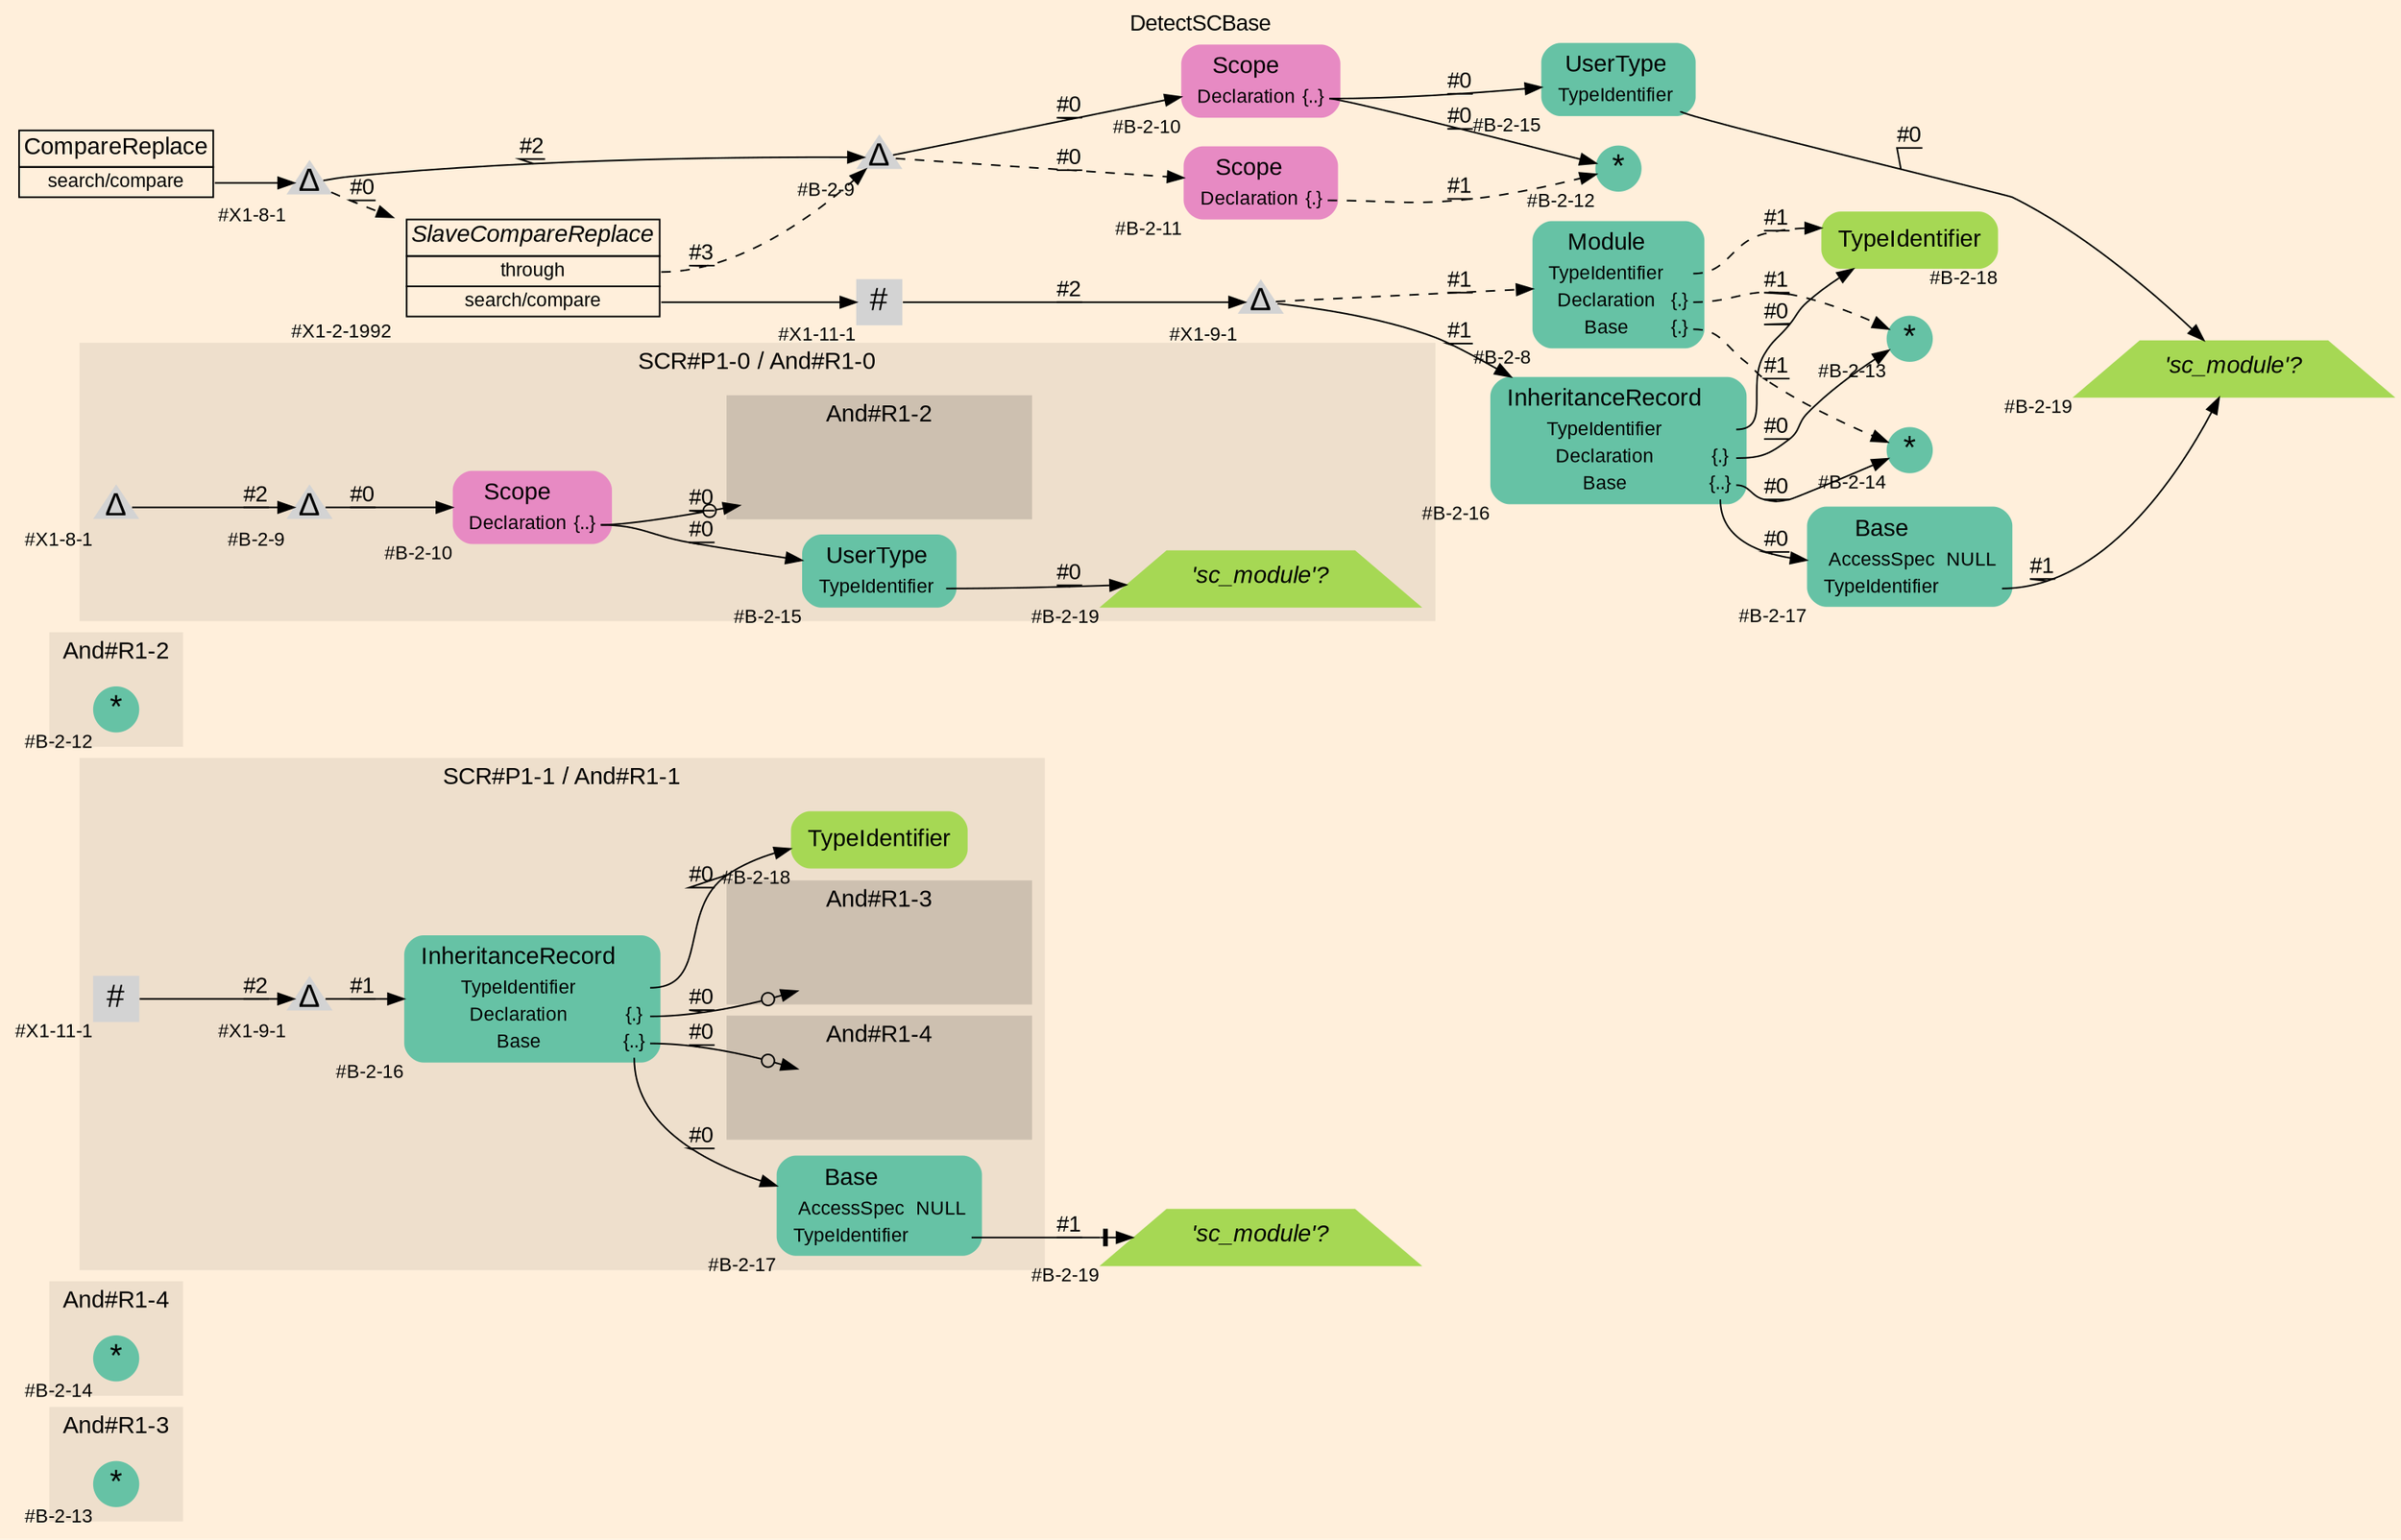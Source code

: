 digraph "DetectSCBase" {
label = "DetectSCBase"
labelloc = t
graph [
    rankdir = "LR"
    ranksep = 0.3
    bgcolor = antiquewhite1
    color = black
    fontcolor = black
    fontname = "Arial"
];
node [
    fontname = "Arial"
];
edge [
    fontname = "Arial"
];

// -------------------- figure And#R1-3 --------------------
// -------- region And#R1-3 ----------
subgraph "clusterAnd#R1-3" {
    label = "And#R1-3"
    style = "filled"
    color = antiquewhite2
    fontsize = "15"
    // -------- block And#R1-3/#B-2-13 ----------
    "And#R1-3/#B-2-13" [
        shape = "circle"
        fillcolor = "/set28/1"
        xlabel = "#B-2-13"
        fontsize = "12"
        fontcolor = black
        label = <<FONT POINT-SIZE="20" COLOR="black">*</FONT>>
        style = "filled"
        penwidth = 0.0
        fixedsize = true
        width = 0.4
        height = 0.4
    ];
    
}


// -------------------- figure And#R1-4 --------------------
// -------- region And#R1-4 ----------
subgraph "clusterAnd#R1-4" {
    label = "And#R1-4"
    style = "filled"
    color = antiquewhite2
    fontsize = "15"
    // -------- block And#R1-4/#B-2-14 ----------
    "And#R1-4/#B-2-14" [
        shape = "circle"
        fillcolor = "/set28/1"
        xlabel = "#B-2-14"
        fontsize = "12"
        fontcolor = black
        label = <<FONT POINT-SIZE="20" COLOR="black">*</FONT>>
        style = "filled"
        penwidth = 0.0
        fixedsize = true
        width = 0.4
        height = 0.4
    ];
    
}


// -------------------- figure And#R1-1 --------------------
// -------- region And#R1-1 ----------
subgraph "clusterAnd#R1-1" {
    label = "SCR#P1-1 / And#R1-1"
    style = "filled"
    color = antiquewhite2
    fontsize = "15"
    // -------- block And#R1-1/#B-2-17 ----------
    "And#R1-1/#B-2-17" [
        shape = "plaintext"
        fillcolor = "/set28/1"
        xlabel = "#B-2-17"
        fontsize = "12"
        fontcolor = black
        label = <<TABLE BORDER="0" CELLBORDER="0" CELLSPACING="0">
         <TR><TD><FONT POINT-SIZE="15" COLOR="black">Base</FONT></TD></TR>
         <TR><TD><FONT POINT-SIZE="12" COLOR="black">AccessSpec</FONT></TD><TD PORT="port0"><FONT POINT-SIZE="12" COLOR="black">NULL</FONT></TD></TR>
         <TR><TD><FONT POINT-SIZE="12" COLOR="black">TypeIdentifier</FONT></TD><TD PORT="port1"></TD></TR>
        </TABLE>>
        style = "rounded,filled"
    ];
    
    // -------- block And#R1-1/#X1-9-1 ----------
    "And#R1-1/#X1-9-1" [
        shape = "triangle"
        xlabel = "#X1-9-1"
        fontsize = "12"
        fontcolor = black
        label = <<FONT POINT-SIZE="20" COLOR="black">Δ</FONT>>
        style = "filled"
        penwidth = 0.0
        fixedsize = true
        width = 0.4
        height = 0.4
    ];
    
    // -------- block And#R1-1/#B-2-18 ----------
    "And#R1-1/#B-2-18" [
        shape = "plaintext"
        fillcolor = "/set28/5"
        xlabel = "#B-2-18"
        fontsize = "12"
        fontcolor = black
        label = <<TABLE BORDER="0" CELLBORDER="0" CELLSPACING="0">
         <TR><TD><FONT POINT-SIZE="15" COLOR="black">TypeIdentifier</FONT></TD></TR>
        </TABLE>>
        style = "rounded,filled"
    ];
    
    // -------- block And#R1-1/#B-2-16 ----------
    "And#R1-1/#B-2-16" [
        shape = "plaintext"
        fillcolor = "/set28/1"
        xlabel = "#B-2-16"
        fontsize = "12"
        fontcolor = black
        label = <<TABLE BORDER="0" CELLBORDER="0" CELLSPACING="0">
         <TR><TD><FONT POINT-SIZE="15" COLOR="black">InheritanceRecord</FONT></TD></TR>
         <TR><TD><FONT POINT-SIZE="12" COLOR="black">TypeIdentifier</FONT></TD><TD PORT="port0"></TD></TR>
         <TR><TD><FONT POINT-SIZE="12" COLOR="black">Declaration</FONT></TD><TD PORT="port1"><FONT POINT-SIZE="12" COLOR="black">{.}</FONT></TD></TR>
         <TR><TD><FONT POINT-SIZE="12" COLOR="black">Base</FONT></TD><TD PORT="port2"><FONT POINT-SIZE="12" COLOR="black">{..}</FONT></TD></TR>
        </TABLE>>
        style = "rounded,filled"
    ];
    
    // -------- block And#R1-1/#X1-11-1 ----------
    "And#R1-1/#X1-11-1" [
        shape = "square"
        xlabel = "#X1-11-1"
        fontsize = "12"
        fontcolor = black
        label = <<FONT POINT-SIZE="20" COLOR="black">#</FONT>>
        style = "filled"
        penwidth = 0.0
        fixedsize = true
        width = 0.4
        height = 0.4
    ];
    
    // -------- region And#R1-1/And#R1-3 ----------
    subgraph "clusterAnd#R1-1/And#R1-3" {
        label = "And#R1-3"
        style = "filled"
        color = antiquewhite3
        fontsize = "15"
        // -------- block And#R1-1/And#R1-3/#B-2-13 ----------
        "And#R1-1/And#R1-3/#B-2-13" [
            shape = "none"
            fillcolor = "/set28/1"
            xlabel = "#B-2-13"
            fontsize = "12"
            fontcolor = black
            style = "invisible"
        ];
        
    }
    
    // -------- region And#R1-1/And#R1-4 ----------
    subgraph "clusterAnd#R1-1/And#R1-4" {
        label = "And#R1-4"
        style = "filled"
        color = antiquewhite3
        fontsize = "15"
        // -------- block And#R1-1/And#R1-4/#B-2-14 ----------
        "And#R1-1/And#R1-4/#B-2-14" [
            shape = "none"
            fillcolor = "/set28/1"
            xlabel = "#B-2-14"
            fontsize = "12"
            fontcolor = black
            style = "invisible"
        ];
        
    }
    
}

// -------- block And#R1-1/#B-2-19 ----------
"And#R1-1/#B-2-19" [
    shape = "trapezium"
    fillcolor = "/set28/5"
    xlabel = "#B-2-19"
    fontsize = "12"
    fontcolor = black
    label = <<FONT POINT-SIZE="15" COLOR="black"><I>'sc_module'?</I></FONT>>
    style = "filled"
    penwidth = 0.0
];

"And#R1-1/#B-2-17":port1 -> "And#R1-1/#B-2-19" [
    arrowhead="normalnonetee"
    label = "#1"
    decorate = true
    color = black
    fontcolor = black
];

"And#R1-1/#X1-9-1" -> "And#R1-1/#B-2-16" [
    label = "#1"
    decorate = true
    color = black
    fontcolor = black
];

"And#R1-1/#B-2-16":port0 -> "And#R1-1/#B-2-18" [
    label = "#0"
    decorate = true
    color = black
    fontcolor = black
];

"And#R1-1/#B-2-16":port1 -> "And#R1-1/And#R1-3/#B-2-13" [
    arrowhead="normalnoneodot"
    label = "#0"
    decorate = true
    color = black
    fontcolor = black
];

"And#R1-1/#B-2-16":port2 -> "And#R1-1/And#R1-4/#B-2-14" [
    arrowhead="normalnoneodot"
    label = "#0"
    decorate = true
    color = black
    fontcolor = black
];

"And#R1-1/#B-2-16":port2 -> "And#R1-1/#B-2-17" [
    label = "#0"
    decorate = true
    color = black
    fontcolor = black
];

"And#R1-1/#X1-11-1" -> "And#R1-1/#X1-9-1" [
    label = "#2"
    decorate = true
    color = black
    fontcolor = black
];


// -------------------- figure And#R1-2 --------------------
// -------- region And#R1-2 ----------
subgraph "clusterAnd#R1-2" {
    label = "And#R1-2"
    style = "filled"
    color = antiquewhite2
    fontsize = "15"
    // -------- block And#R1-2/#B-2-12 ----------
    "And#R1-2/#B-2-12" [
        shape = "circle"
        fillcolor = "/set28/1"
        xlabel = "#B-2-12"
        fontsize = "12"
        fontcolor = black
        label = <<FONT POINT-SIZE="20" COLOR="black">*</FONT>>
        style = "filled"
        penwidth = 0.0
        fixedsize = true
        width = 0.4
        height = 0.4
    ];
    
}


// -------------------- figure And#R1-0 --------------------
// -------- region And#R1-0 ----------
subgraph "clusterAnd#R1-0" {
    label = "SCR#P1-0 / And#R1-0"
    style = "filled"
    color = antiquewhite2
    fontsize = "15"
    // -------- block And#R1-0/#B-2-10 ----------
    "And#R1-0/#B-2-10" [
        shape = "plaintext"
        fillcolor = "/set28/4"
        xlabel = "#B-2-10"
        fontsize = "12"
        fontcolor = black
        label = <<TABLE BORDER="0" CELLBORDER="0" CELLSPACING="0">
         <TR><TD><FONT POINT-SIZE="15" COLOR="black">Scope</FONT></TD></TR>
         <TR><TD><FONT POINT-SIZE="12" COLOR="black">Declaration</FONT></TD><TD PORT="port0"><FONT POINT-SIZE="12" COLOR="black">{..}</FONT></TD></TR>
        </TABLE>>
        style = "rounded,filled"
    ];
    
    // -------- block And#R1-0/#B-2-9 ----------
    "And#R1-0/#B-2-9" [
        shape = "triangle"
        xlabel = "#B-2-9"
        fontsize = "12"
        fontcolor = black
        label = <<FONT POINT-SIZE="20" COLOR="black">Δ</FONT>>
        style = "filled"
        penwidth = 0.0
        fixedsize = true
        width = 0.4
        height = 0.4
    ];
    
    // -------- block And#R1-0/#B-2-15 ----------
    "And#R1-0/#B-2-15" [
        shape = "plaintext"
        fillcolor = "/set28/1"
        xlabel = "#B-2-15"
        fontsize = "12"
        fontcolor = black
        label = <<TABLE BORDER="0" CELLBORDER="0" CELLSPACING="0">
         <TR><TD><FONT POINT-SIZE="15" COLOR="black">UserType</FONT></TD></TR>
         <TR><TD><FONT POINT-SIZE="12" COLOR="black">TypeIdentifier</FONT></TD><TD PORT="port0"></TD></TR>
        </TABLE>>
        style = "rounded,filled"
    ];
    
    // -------- block And#R1-0/#B-2-19 ----------
    "And#R1-0/#B-2-19" [
        shape = "trapezium"
        fillcolor = "/set28/5"
        xlabel = "#B-2-19"
        fontsize = "12"
        fontcolor = black
        label = <<FONT POINT-SIZE="15" COLOR="black"><I>'sc_module'?</I></FONT>>
        style = "filled"
        penwidth = 0.0
    ];
    
    // -------- block And#R1-0/#X1-8-1 ----------
    "And#R1-0/#X1-8-1" [
        shape = "triangle"
        xlabel = "#X1-8-1"
        fontsize = "12"
        fontcolor = black
        label = <<FONT POINT-SIZE="20" COLOR="black">Δ</FONT>>
        style = "filled"
        penwidth = 0.0
        fixedsize = true
        width = 0.4
        height = 0.4
    ];
    
    // -------- region And#R1-0/And#R1-2 ----------
    subgraph "clusterAnd#R1-0/And#R1-2" {
        label = "And#R1-2"
        style = "filled"
        color = antiquewhite3
        fontsize = "15"
        // -------- block And#R1-0/And#R1-2/#B-2-12 ----------
        "And#R1-0/And#R1-2/#B-2-12" [
            shape = "none"
            fillcolor = "/set28/1"
            xlabel = "#B-2-12"
            fontsize = "12"
            fontcolor = black
            style = "invisible"
        ];
        
    }
    
}

"And#R1-0/#B-2-10":port0 -> "And#R1-0/And#R1-2/#B-2-12" [
    arrowhead="normalnoneodot"
    label = "#0"
    decorate = true
    color = black
    fontcolor = black
];

"And#R1-0/#B-2-10":port0 -> "And#R1-0/#B-2-15" [
    label = "#0"
    decorate = true
    color = black
    fontcolor = black
];

"And#R1-0/#B-2-9" -> "And#R1-0/#B-2-10" [
    label = "#0"
    decorate = true
    color = black
    fontcolor = black
];

"And#R1-0/#B-2-15":port0 -> "And#R1-0/#B-2-19" [
    label = "#0"
    decorate = true
    color = black
    fontcolor = black
];

"And#R1-0/#X1-8-1" -> "And#R1-0/#B-2-9" [
    label = "#2"
    decorate = true
    color = black
    fontcolor = black
];


// -------------------- transformation figure --------------------
// -------- block CR#X1-10-1 ----------
"CR#X1-10-1" [
    shape = "plaintext"
    fillcolor = antiquewhite1
    fontsize = "12"
    fontcolor = black
    label = <<TABLE BORDER="0" CELLBORDER="1" CELLSPACING="0">
     <TR><TD><FONT POINT-SIZE="15" COLOR="black">CompareReplace</FONT></TD></TR>
     <TR><TD PORT="port0"><FONT POINT-SIZE="12" COLOR="black">search/compare</FONT></TD></TR>
    </TABLE>>
    style = "filled"
    color = black
];

// -------- block #X1-8-1 ----------
"#X1-8-1" [
    shape = "triangle"
    xlabel = "#X1-8-1"
    fontsize = "12"
    fontcolor = black
    label = <<FONT POINT-SIZE="20" COLOR="black">Δ</FONT>>
    style = "filled"
    penwidth = 0.0
    fixedsize = true
    width = 0.4
    height = 0.4
];

// -------- block #B-2-9 ----------
"#B-2-9" [
    shape = "triangle"
    xlabel = "#B-2-9"
    fontsize = "12"
    fontcolor = black
    label = <<FONT POINT-SIZE="20" COLOR="black">Δ</FONT>>
    style = "filled"
    penwidth = 0.0
    fixedsize = true
    width = 0.4
    height = 0.4
];

// -------- block #B-2-10 ----------
"#B-2-10" [
    shape = "plaintext"
    fillcolor = "/set28/4"
    xlabel = "#B-2-10"
    fontsize = "12"
    fontcolor = black
    label = <<TABLE BORDER="0" CELLBORDER="0" CELLSPACING="0">
     <TR><TD><FONT POINT-SIZE="15" COLOR="black">Scope</FONT></TD></TR>
     <TR><TD><FONT POINT-SIZE="12" COLOR="black">Declaration</FONT></TD><TD PORT="port0"><FONT POINT-SIZE="12" COLOR="black">{..}</FONT></TD></TR>
    </TABLE>>
    style = "rounded,filled"
];

// -------- block #B-2-12 ----------
"#B-2-12" [
    shape = "circle"
    fillcolor = "/set28/1"
    xlabel = "#B-2-12"
    fontsize = "12"
    fontcolor = black
    label = <<FONT POINT-SIZE="20" COLOR="black">*</FONT>>
    style = "filled"
    penwidth = 0.0
    fixedsize = true
    width = 0.4
    height = 0.4
];

// -------- block #B-2-15 ----------
"#B-2-15" [
    shape = "plaintext"
    fillcolor = "/set28/1"
    xlabel = "#B-2-15"
    fontsize = "12"
    fontcolor = black
    label = <<TABLE BORDER="0" CELLBORDER="0" CELLSPACING="0">
     <TR><TD><FONT POINT-SIZE="15" COLOR="black">UserType</FONT></TD></TR>
     <TR><TD><FONT POINT-SIZE="12" COLOR="black">TypeIdentifier</FONT></TD><TD PORT="port0"></TD></TR>
    </TABLE>>
    style = "rounded,filled"
];

// -------- block #B-2-19 ----------
"#B-2-19" [
    shape = "trapezium"
    fillcolor = "/set28/5"
    xlabel = "#B-2-19"
    fontsize = "12"
    fontcolor = black
    label = <<FONT POINT-SIZE="15" COLOR="black"><I>'sc_module'?</I></FONT>>
    style = "filled"
    penwidth = 0.0
];

// -------- block #B-2-11 ----------
"#B-2-11" [
    shape = "plaintext"
    fillcolor = "/set28/4"
    xlabel = "#B-2-11"
    fontsize = "12"
    fontcolor = black
    label = <<TABLE BORDER="0" CELLBORDER="0" CELLSPACING="0">
     <TR><TD><FONT POINT-SIZE="15" COLOR="black">Scope</FONT></TD></TR>
     <TR><TD><FONT POINT-SIZE="12" COLOR="black">Declaration</FONT></TD><TD PORT="port0"><FONT POINT-SIZE="12" COLOR="black">{.}</FONT></TD></TR>
    </TABLE>>
    style = "rounded,filled"
];

// -------- block #X1-2-1992 ----------
"#X1-2-1992" [
    shape = "plaintext"
    fillcolor = antiquewhite1
    xlabel = "#X1-2-1992"
    fontsize = "12"
    fontcolor = black
    label = <<TABLE BORDER="0" CELLBORDER="1" CELLSPACING="0">
     <TR><TD><FONT POINT-SIZE="15" COLOR="black"><I>SlaveCompareReplace</I></FONT></TD></TR>
     <TR><TD PORT="port0"><FONT POINT-SIZE="12" COLOR="black">through</FONT></TD></TR>
     <TR><TD PORT="port1"><FONT POINT-SIZE="12" COLOR="black">search/compare</FONT></TD></TR>
    </TABLE>>
    style = "filled"
    color = black
];

// -------- block #X1-11-1 ----------
"#X1-11-1" [
    shape = "square"
    xlabel = "#X1-11-1"
    fontsize = "12"
    fontcolor = black
    label = <<FONT POINT-SIZE="20" COLOR="black">#</FONT>>
    style = "filled"
    penwidth = 0.0
    fixedsize = true
    width = 0.4
    height = 0.4
];

// -------- block #X1-9-1 ----------
"#X1-9-1" [
    shape = "triangle"
    xlabel = "#X1-9-1"
    fontsize = "12"
    fontcolor = black
    label = <<FONT POINT-SIZE="20" COLOR="black">Δ</FONT>>
    style = "filled"
    penwidth = 0.0
    fixedsize = true
    width = 0.4
    height = 0.4
];

// -------- block #B-2-16 ----------
"#B-2-16" [
    shape = "plaintext"
    fillcolor = "/set28/1"
    xlabel = "#B-2-16"
    fontsize = "12"
    fontcolor = black
    label = <<TABLE BORDER="0" CELLBORDER="0" CELLSPACING="0">
     <TR><TD><FONT POINT-SIZE="15" COLOR="black">InheritanceRecord</FONT></TD></TR>
     <TR><TD><FONT POINT-SIZE="12" COLOR="black">TypeIdentifier</FONT></TD><TD PORT="port0"></TD></TR>
     <TR><TD><FONT POINT-SIZE="12" COLOR="black">Declaration</FONT></TD><TD PORT="port1"><FONT POINT-SIZE="12" COLOR="black">{.}</FONT></TD></TR>
     <TR><TD><FONT POINT-SIZE="12" COLOR="black">Base</FONT></TD><TD PORT="port2"><FONT POINT-SIZE="12" COLOR="black">{..}</FONT></TD></TR>
    </TABLE>>
    style = "rounded,filled"
];

// -------- block #B-2-18 ----------
"#B-2-18" [
    shape = "plaintext"
    fillcolor = "/set28/5"
    xlabel = "#B-2-18"
    fontsize = "12"
    fontcolor = black
    label = <<TABLE BORDER="0" CELLBORDER="0" CELLSPACING="0">
     <TR><TD><FONT POINT-SIZE="15" COLOR="black">TypeIdentifier</FONT></TD></TR>
    </TABLE>>
    style = "rounded,filled"
];

// -------- block #B-2-13 ----------
"#B-2-13" [
    shape = "circle"
    fillcolor = "/set28/1"
    xlabel = "#B-2-13"
    fontsize = "12"
    fontcolor = black
    label = <<FONT POINT-SIZE="20" COLOR="black">*</FONT>>
    style = "filled"
    penwidth = 0.0
    fixedsize = true
    width = 0.4
    height = 0.4
];

// -------- block #B-2-14 ----------
"#B-2-14" [
    shape = "circle"
    fillcolor = "/set28/1"
    xlabel = "#B-2-14"
    fontsize = "12"
    fontcolor = black
    label = <<FONT POINT-SIZE="20" COLOR="black">*</FONT>>
    style = "filled"
    penwidth = 0.0
    fixedsize = true
    width = 0.4
    height = 0.4
];

// -------- block #B-2-17 ----------
"#B-2-17" [
    shape = "plaintext"
    fillcolor = "/set28/1"
    xlabel = "#B-2-17"
    fontsize = "12"
    fontcolor = black
    label = <<TABLE BORDER="0" CELLBORDER="0" CELLSPACING="0">
     <TR><TD><FONT POINT-SIZE="15" COLOR="black">Base</FONT></TD></TR>
     <TR><TD><FONT POINT-SIZE="12" COLOR="black">AccessSpec</FONT></TD><TD PORT="port0"><FONT POINT-SIZE="12" COLOR="black">NULL</FONT></TD></TR>
     <TR><TD><FONT POINT-SIZE="12" COLOR="black">TypeIdentifier</FONT></TD><TD PORT="port1"></TD></TR>
    </TABLE>>
    style = "rounded,filled"
];

// -------- block #B-2-8 ----------
"#B-2-8" [
    shape = "plaintext"
    fillcolor = "/set28/1"
    xlabel = "#B-2-8"
    fontsize = "12"
    fontcolor = black
    label = <<TABLE BORDER="0" CELLBORDER="0" CELLSPACING="0">
     <TR><TD><FONT POINT-SIZE="15" COLOR="black">Module</FONT></TD></TR>
     <TR><TD><FONT POINT-SIZE="12" COLOR="black">TypeIdentifier</FONT></TD><TD PORT="port0"></TD></TR>
     <TR><TD><FONT POINT-SIZE="12" COLOR="black">Declaration</FONT></TD><TD PORT="port1"><FONT POINT-SIZE="12" COLOR="black">{.}</FONT></TD></TR>
     <TR><TD><FONT POINT-SIZE="12" COLOR="black">Base</FONT></TD><TD PORT="port2"><FONT POINT-SIZE="12" COLOR="black">{.}</FONT></TD></TR>
    </TABLE>>
    style = "rounded,filled"
];

"CR#X1-10-1":port0 -> "#X1-8-1" [
    label = ""
    decorate = true
    color = black
    fontcolor = black
];

"#X1-8-1" -> "#B-2-9" [
    label = "#2"
    decorate = true
    color = black
    fontcolor = black
];

"#X1-8-1" -> "#X1-2-1992" [
    style="dashed"
    label = "#0"
    decorate = true
    color = black
    fontcolor = black
];

"#B-2-9" -> "#B-2-10" [
    label = "#0"
    decorate = true
    color = black
    fontcolor = black
];

"#B-2-9" -> "#B-2-11" [
    style="dashed"
    label = "#0"
    decorate = true
    color = black
    fontcolor = black
];

"#B-2-10":port0 -> "#B-2-12" [
    label = "#0"
    decorate = true
    color = black
    fontcolor = black
];

"#B-2-10":port0 -> "#B-2-15" [
    label = "#0"
    decorate = true
    color = black
    fontcolor = black
];

"#B-2-15":port0 -> "#B-2-19" [
    label = "#0"
    decorate = true
    color = black
    fontcolor = black
];

"#B-2-11":port0 -> "#B-2-12" [
    style="dashed"
    label = "#1"
    decorate = true
    color = black
    fontcolor = black
];

"#X1-2-1992":port0 -> "#B-2-9" [
    style="dashed"
    label = "#3"
    decorate = true
    color = black
    fontcolor = black
];

"#X1-2-1992":port1 -> "#X1-11-1" [
    label = ""
    decorate = true
    color = black
    fontcolor = black
];

"#X1-11-1" -> "#X1-9-1" [
    label = "#2"
    decorate = true
    color = black
    fontcolor = black
];

"#X1-9-1" -> "#B-2-16" [
    label = "#1"
    decorate = true
    color = black
    fontcolor = black
];

"#X1-9-1" -> "#B-2-8" [
    style="dashed"
    label = "#1"
    decorate = true
    color = black
    fontcolor = black
];

"#B-2-16":port0 -> "#B-2-18" [
    label = "#0"
    decorate = true
    color = black
    fontcolor = black
];

"#B-2-16":port1 -> "#B-2-13" [
    label = "#0"
    decorate = true
    color = black
    fontcolor = black
];

"#B-2-16":port2 -> "#B-2-14" [
    label = "#0"
    decorate = true
    color = black
    fontcolor = black
];

"#B-2-16":port2 -> "#B-2-17" [
    label = "#0"
    decorate = true
    color = black
    fontcolor = black
];

"#B-2-17":port1 -> "#B-2-19" [
    label = "#1"
    decorate = true
    color = black
    fontcolor = black
];

"#B-2-8":port0 -> "#B-2-18" [
    style="dashed"
    label = "#1"
    decorate = true
    color = black
    fontcolor = black
];

"#B-2-8":port1 -> "#B-2-13" [
    style="dashed"
    label = "#1"
    decorate = true
    color = black
    fontcolor = black
];

"#B-2-8":port2 -> "#B-2-14" [
    style="dashed"
    label = "#1"
    decorate = true
    color = black
    fontcolor = black
];


}
